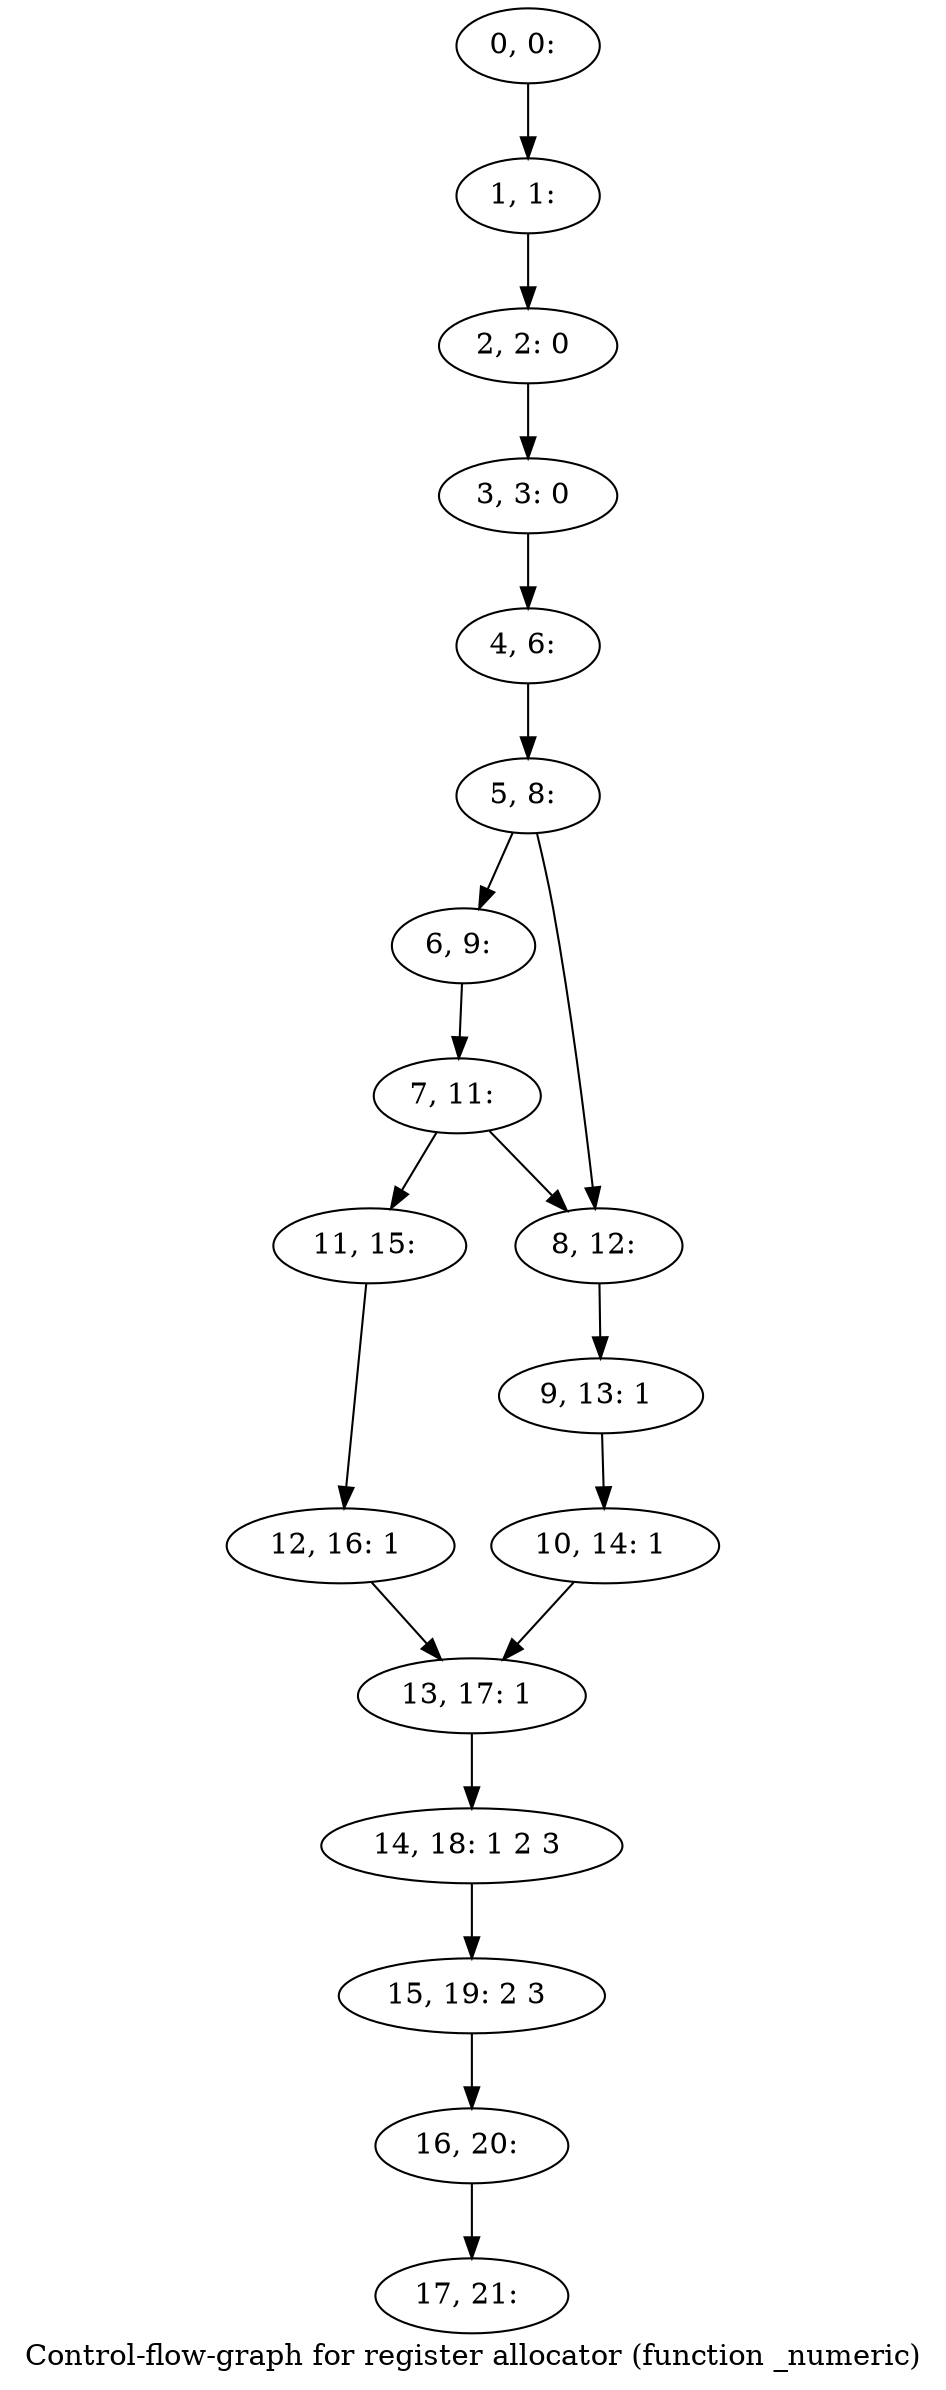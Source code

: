 digraph G {
graph [label="Control-flow-graph for register allocator (function _numeric)"]
0[label="0, 0: "];
1[label="1, 1: "];
2[label="2, 2: 0 "];
3[label="3, 3: 0 "];
4[label="4, 6: "];
5[label="5, 8: "];
6[label="6, 9: "];
7[label="7, 11: "];
8[label="8, 12: "];
9[label="9, 13: 1 "];
10[label="10, 14: 1 "];
11[label="11, 15: "];
12[label="12, 16: 1 "];
13[label="13, 17: 1 "];
14[label="14, 18: 1 2 3 "];
15[label="15, 19: 2 3 "];
16[label="16, 20: "];
17[label="17, 21: "];
0->1 ;
1->2 ;
2->3 ;
3->4 ;
4->5 ;
5->6 ;
5->8 ;
6->7 ;
7->8 ;
7->11 ;
8->9 ;
9->10 ;
10->13 ;
11->12 ;
12->13 ;
13->14 ;
14->15 ;
15->16 ;
16->17 ;
}
